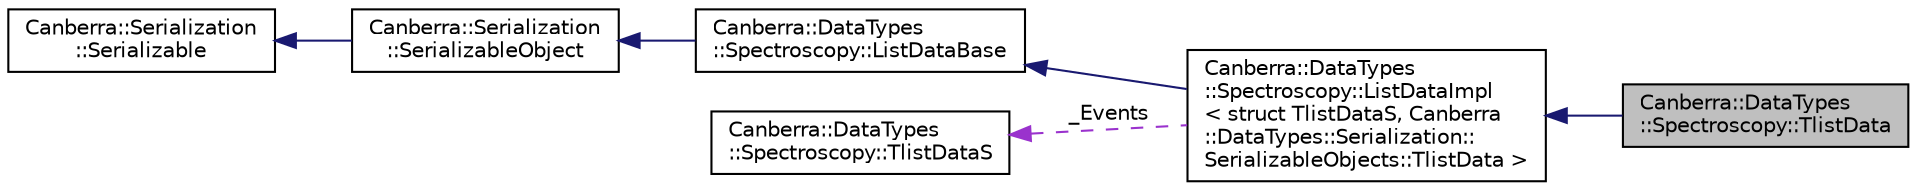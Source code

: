 digraph "Canberra::DataTypes::Spectroscopy::TlistData"
{
  edge [fontname="Helvetica",fontsize="10",labelfontname="Helvetica",labelfontsize="10"];
  node [fontname="Helvetica",fontsize="10",shape=record];
  rankdir="LR";
  Node5 [label="Canberra::DataTypes\l::Spectroscopy::TlistData",height=0.2,width=0.4,color="black", fillcolor="grey75", style="filled", fontcolor="black"];
  Node6 -> Node5 [dir="back",color="midnightblue",fontsize="10",style="solid"];
  Node6 [label="Canberra::DataTypes\l::Spectroscopy::ListDataImpl\l\< struct TlistDataS, Canberra\l::DataTypes::Serialization::\lSerializableObjects::TlistData \>",height=0.2,width=0.4,color="black", fillcolor="white", style="filled",URL="$dc/d36/class_canberra_1_1_data_types_1_1_spectroscopy_1_1_list_data_impl.html"];
  Node7 -> Node6 [dir="back",color="midnightblue",fontsize="10",style="solid"];
  Node7 [label="Canberra::DataTypes\l::Spectroscopy::ListDataBase",height=0.2,width=0.4,color="black", fillcolor="white", style="filled",URL="$d9/d2a/class_canberra_1_1_data_types_1_1_spectroscopy_1_1_list_data_base.html"];
  Node8 -> Node7 [dir="back",color="midnightblue",fontsize="10",style="solid"];
  Node8 [label="Canberra::Serialization\l::SerializableObject",height=0.2,width=0.4,color="black", fillcolor="white", style="filled",URL="$d6/d98/class_canberra_1_1_serialization_1_1_serializable_object.html"];
  Node9 -> Node8 [dir="back",color="midnightblue",fontsize="10",style="solid"];
  Node9 [label="Canberra::Serialization\l::Serializable",height=0.2,width=0.4,color="black", fillcolor="white", style="filled",URL="$d0/d9f/class_canberra_1_1_serialization_1_1_serializable.html"];
  Node10 -> Node6 [dir="back",color="darkorchid3",fontsize="10",style="dashed",label=" _Events" ];
  Node10 [label="Canberra::DataTypes\l::Spectroscopy::TlistDataS",height=0.2,width=0.4,color="black", fillcolor="white", style="filled",URL="$d8/da4/struct_canberra_1_1_data_types_1_1_spectroscopy_1_1_tlist_data_s.html"];
}
